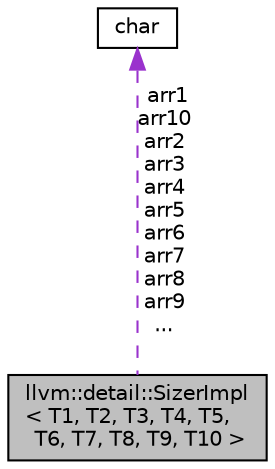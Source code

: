 digraph "llvm::detail::SizerImpl&lt; T1, T2, T3, T4, T5, T6, T7, T8, T9, T10 &gt;"
{
 // LATEX_PDF_SIZE
  bgcolor="transparent";
  edge [fontname="Helvetica",fontsize="10",labelfontname="Helvetica",labelfontsize="10"];
  node [fontname="Helvetica",fontsize="10",shape="box"];
  Node1 [label="llvm::detail::SizerImpl\l\< T1, T2, T3, T4, T5,\l T6, T7, T8, T9, T10 \>",height=0.2,width=0.4,color="black", fillcolor="grey75", style="filled", fontcolor="black",tooltip=" "];
  Node2 -> Node1 [dir="back",color="darkorchid3",fontsize="10",style="dashed",label=" arr1\narr10\narr2\narr3\narr4\narr5\narr6\narr7\narr8\narr9\n..." ,fontname="Helvetica"];
  Node2 [label="char",height=0.2,width=0.4,color="black",URL="$classchar.html",tooltip=" "];
}

